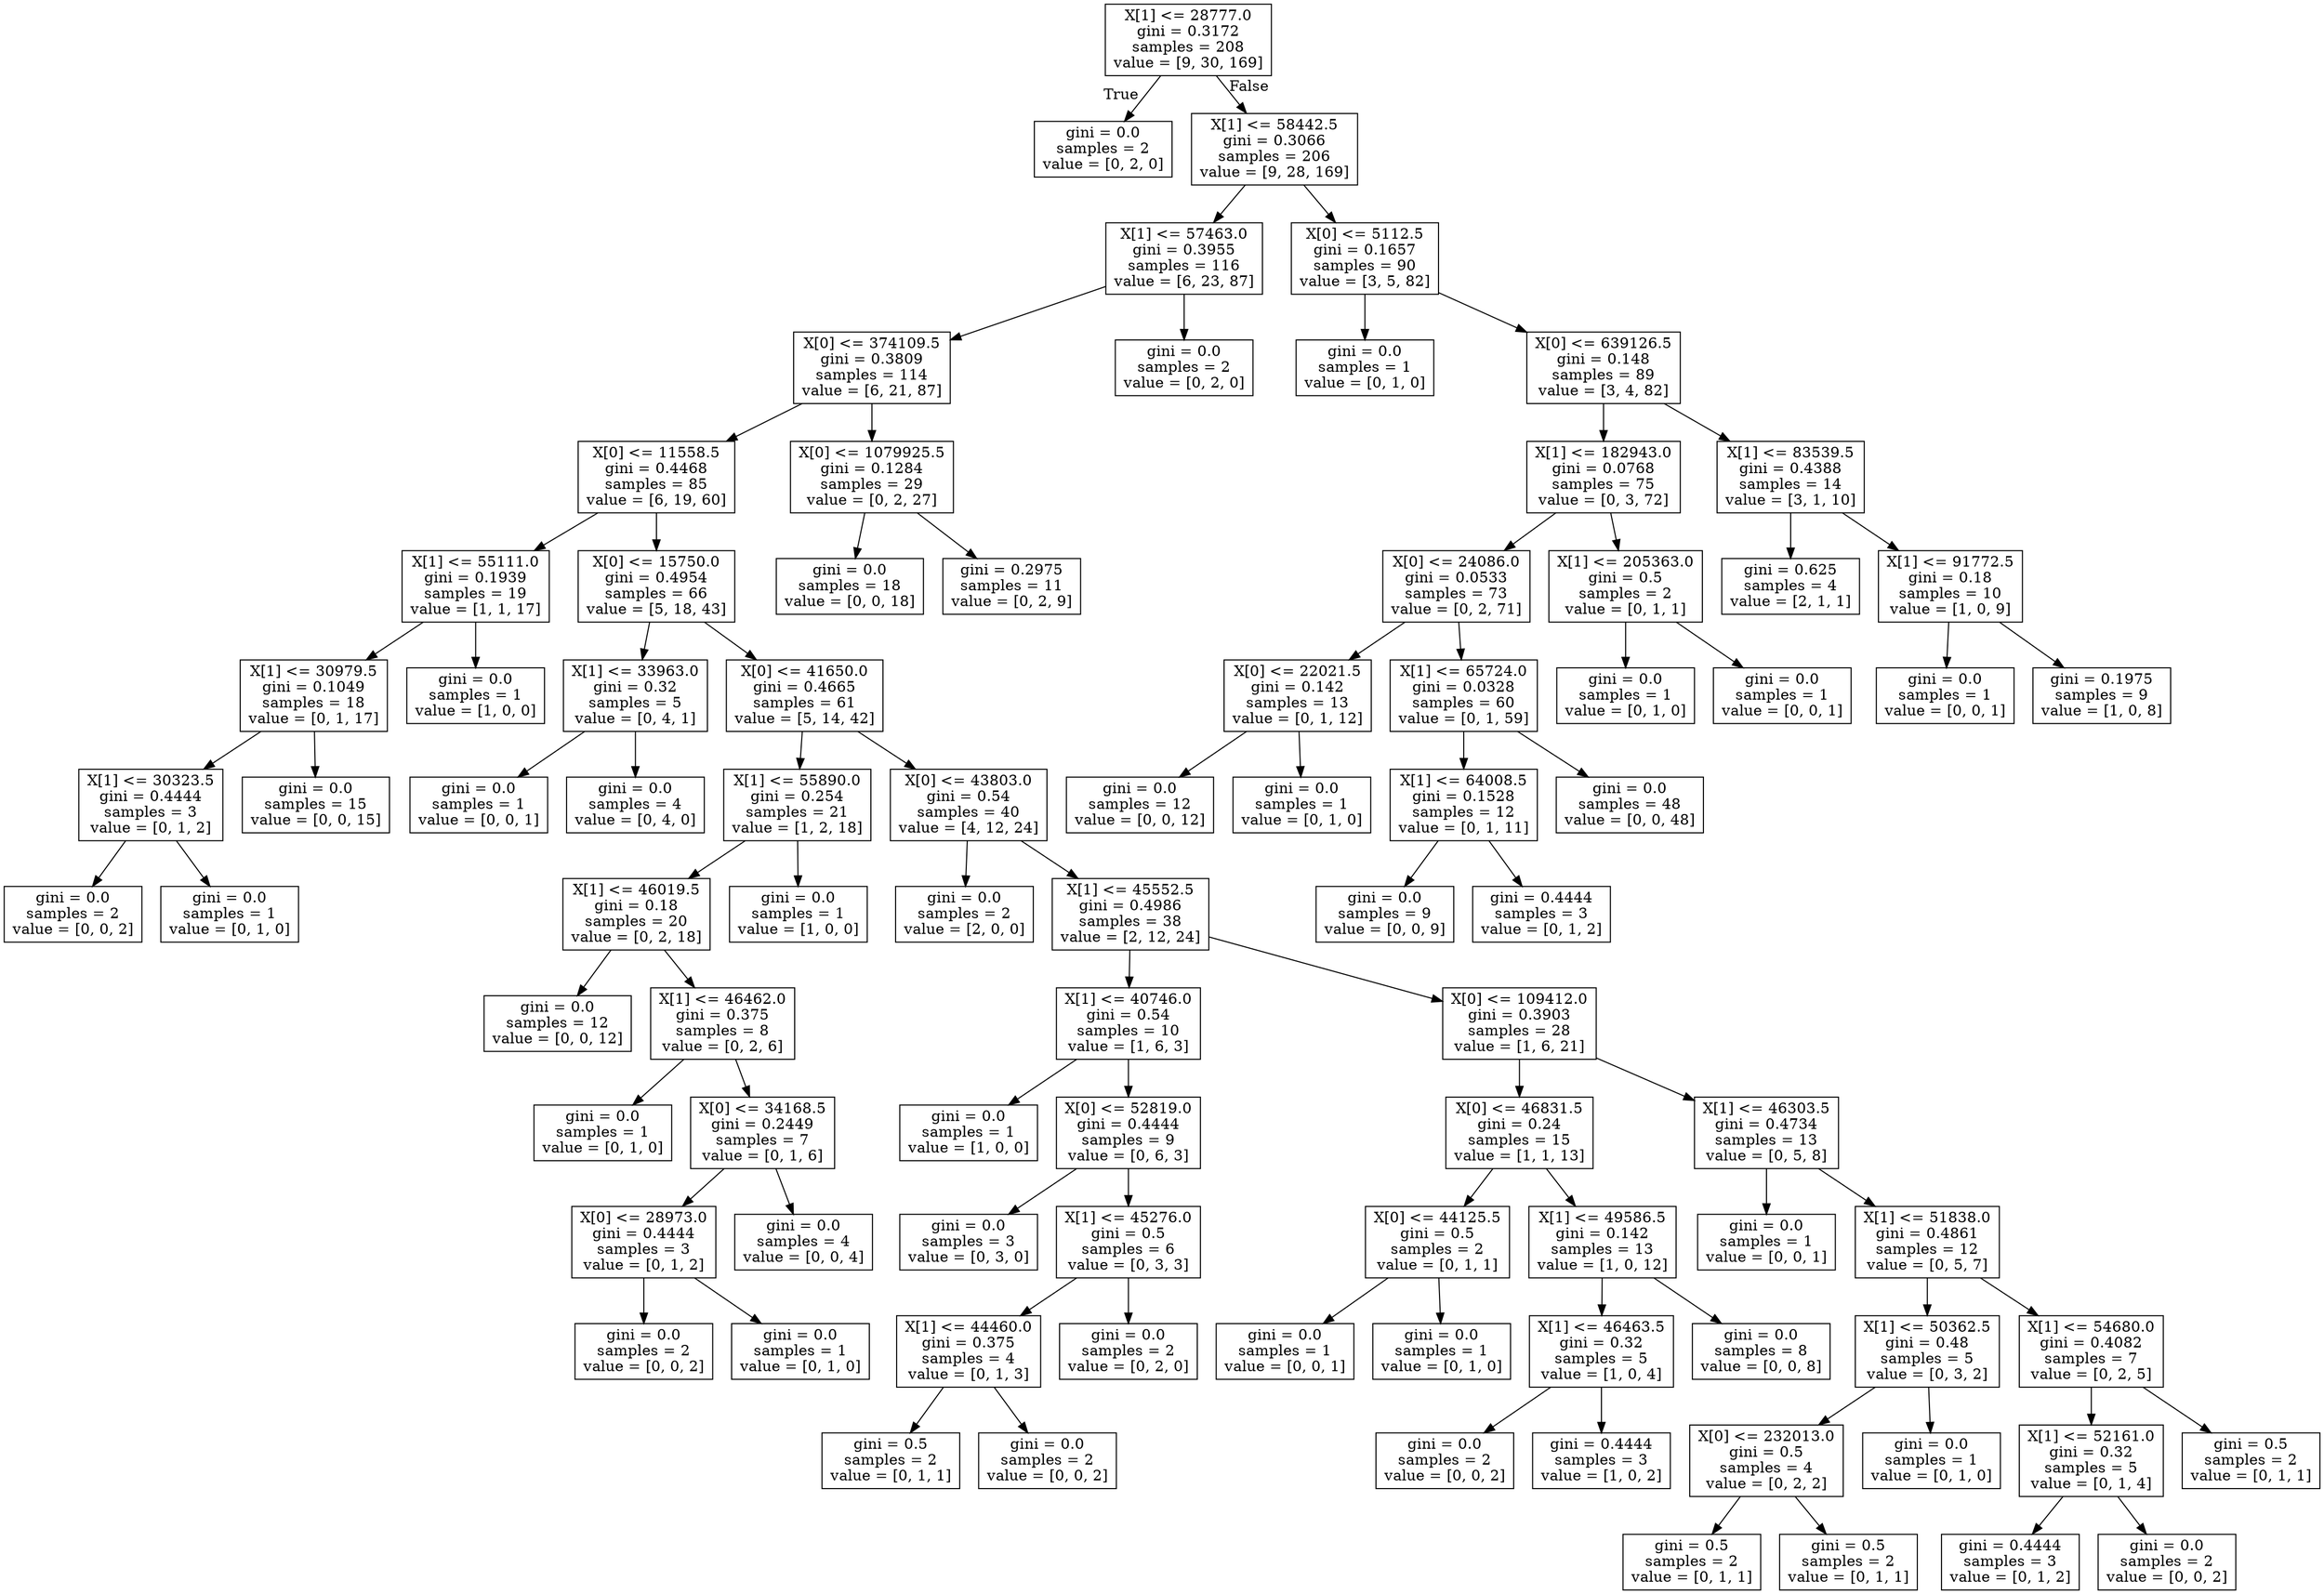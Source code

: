 digraph Tree {
node [shape=box] ;
0 [label="X[1] <= 28777.0\ngini = 0.3172\nsamples = 208\nvalue = [9, 30, 169]"] ;
1 [label="gini = 0.0\nsamples = 2\nvalue = [0, 2, 0]"] ;
0 -> 1 [labeldistance=2.5, labelangle=45, headlabel="True"] ;
2 [label="X[1] <= 58442.5\ngini = 0.3066\nsamples = 206\nvalue = [9, 28, 169]"] ;
0 -> 2 [labeldistance=2.5, labelangle=-45, headlabel="False"] ;
3 [label="X[1] <= 57463.0\ngini = 0.3955\nsamples = 116\nvalue = [6, 23, 87]"] ;
2 -> 3 ;
4 [label="X[0] <= 374109.5\ngini = 0.3809\nsamples = 114\nvalue = [6, 21, 87]"] ;
3 -> 4 ;
5 [label="X[0] <= 11558.5\ngini = 0.4468\nsamples = 85\nvalue = [6, 19, 60]"] ;
4 -> 5 ;
6 [label="X[1] <= 55111.0\ngini = 0.1939\nsamples = 19\nvalue = [1, 1, 17]"] ;
5 -> 6 ;
7 [label="X[1] <= 30979.5\ngini = 0.1049\nsamples = 18\nvalue = [0, 1, 17]"] ;
6 -> 7 ;
8 [label="X[1] <= 30323.5\ngini = 0.4444\nsamples = 3\nvalue = [0, 1, 2]"] ;
7 -> 8 ;
9 [label="gini = 0.0\nsamples = 2\nvalue = [0, 0, 2]"] ;
8 -> 9 ;
10 [label="gini = 0.0\nsamples = 1\nvalue = [0, 1, 0]"] ;
8 -> 10 ;
11 [label="gini = 0.0\nsamples = 15\nvalue = [0, 0, 15]"] ;
7 -> 11 ;
12 [label="gini = 0.0\nsamples = 1\nvalue = [1, 0, 0]"] ;
6 -> 12 ;
13 [label="X[0] <= 15750.0\ngini = 0.4954\nsamples = 66\nvalue = [5, 18, 43]"] ;
5 -> 13 ;
14 [label="X[1] <= 33963.0\ngini = 0.32\nsamples = 5\nvalue = [0, 4, 1]"] ;
13 -> 14 ;
15 [label="gini = 0.0\nsamples = 1\nvalue = [0, 0, 1]"] ;
14 -> 15 ;
16 [label="gini = 0.0\nsamples = 4\nvalue = [0, 4, 0]"] ;
14 -> 16 ;
17 [label="X[0] <= 41650.0\ngini = 0.4665\nsamples = 61\nvalue = [5, 14, 42]"] ;
13 -> 17 ;
18 [label="X[1] <= 55890.0\ngini = 0.254\nsamples = 21\nvalue = [1, 2, 18]"] ;
17 -> 18 ;
19 [label="X[1] <= 46019.5\ngini = 0.18\nsamples = 20\nvalue = [0, 2, 18]"] ;
18 -> 19 ;
20 [label="gini = 0.0\nsamples = 12\nvalue = [0, 0, 12]"] ;
19 -> 20 ;
21 [label="X[1] <= 46462.0\ngini = 0.375\nsamples = 8\nvalue = [0, 2, 6]"] ;
19 -> 21 ;
22 [label="gini = 0.0\nsamples = 1\nvalue = [0, 1, 0]"] ;
21 -> 22 ;
23 [label="X[0] <= 34168.5\ngini = 0.2449\nsamples = 7\nvalue = [0, 1, 6]"] ;
21 -> 23 ;
24 [label="X[0] <= 28973.0\ngini = 0.4444\nsamples = 3\nvalue = [0, 1, 2]"] ;
23 -> 24 ;
25 [label="gini = 0.0\nsamples = 2\nvalue = [0, 0, 2]"] ;
24 -> 25 ;
26 [label="gini = 0.0\nsamples = 1\nvalue = [0, 1, 0]"] ;
24 -> 26 ;
27 [label="gini = 0.0\nsamples = 4\nvalue = [0, 0, 4]"] ;
23 -> 27 ;
28 [label="gini = 0.0\nsamples = 1\nvalue = [1, 0, 0]"] ;
18 -> 28 ;
29 [label="X[0] <= 43803.0\ngini = 0.54\nsamples = 40\nvalue = [4, 12, 24]"] ;
17 -> 29 ;
30 [label="gini = 0.0\nsamples = 2\nvalue = [2, 0, 0]"] ;
29 -> 30 ;
31 [label="X[1] <= 45552.5\ngini = 0.4986\nsamples = 38\nvalue = [2, 12, 24]"] ;
29 -> 31 ;
32 [label="X[1] <= 40746.0\ngini = 0.54\nsamples = 10\nvalue = [1, 6, 3]"] ;
31 -> 32 ;
33 [label="gini = 0.0\nsamples = 1\nvalue = [1, 0, 0]"] ;
32 -> 33 ;
34 [label="X[0] <= 52819.0\ngini = 0.4444\nsamples = 9\nvalue = [0, 6, 3]"] ;
32 -> 34 ;
35 [label="gini = 0.0\nsamples = 3\nvalue = [0, 3, 0]"] ;
34 -> 35 ;
36 [label="X[1] <= 45276.0\ngini = 0.5\nsamples = 6\nvalue = [0, 3, 3]"] ;
34 -> 36 ;
37 [label="X[1] <= 44460.0\ngini = 0.375\nsamples = 4\nvalue = [0, 1, 3]"] ;
36 -> 37 ;
38 [label="gini = 0.5\nsamples = 2\nvalue = [0, 1, 1]"] ;
37 -> 38 ;
39 [label="gini = 0.0\nsamples = 2\nvalue = [0, 0, 2]"] ;
37 -> 39 ;
40 [label="gini = 0.0\nsamples = 2\nvalue = [0, 2, 0]"] ;
36 -> 40 ;
41 [label="X[0] <= 109412.0\ngini = 0.3903\nsamples = 28\nvalue = [1, 6, 21]"] ;
31 -> 41 ;
42 [label="X[0] <= 46831.5\ngini = 0.24\nsamples = 15\nvalue = [1, 1, 13]"] ;
41 -> 42 ;
43 [label="X[0] <= 44125.5\ngini = 0.5\nsamples = 2\nvalue = [0, 1, 1]"] ;
42 -> 43 ;
44 [label="gini = 0.0\nsamples = 1\nvalue = [0, 0, 1]"] ;
43 -> 44 ;
45 [label="gini = 0.0\nsamples = 1\nvalue = [0, 1, 0]"] ;
43 -> 45 ;
46 [label="X[1] <= 49586.5\ngini = 0.142\nsamples = 13\nvalue = [1, 0, 12]"] ;
42 -> 46 ;
47 [label="X[1] <= 46463.5\ngini = 0.32\nsamples = 5\nvalue = [1, 0, 4]"] ;
46 -> 47 ;
48 [label="gini = 0.0\nsamples = 2\nvalue = [0, 0, 2]"] ;
47 -> 48 ;
49 [label="gini = 0.4444\nsamples = 3\nvalue = [1, 0, 2]"] ;
47 -> 49 ;
50 [label="gini = 0.0\nsamples = 8\nvalue = [0, 0, 8]"] ;
46 -> 50 ;
51 [label="X[1] <= 46303.5\ngini = 0.4734\nsamples = 13\nvalue = [0, 5, 8]"] ;
41 -> 51 ;
52 [label="gini = 0.0\nsamples = 1\nvalue = [0, 0, 1]"] ;
51 -> 52 ;
53 [label="X[1] <= 51838.0\ngini = 0.4861\nsamples = 12\nvalue = [0, 5, 7]"] ;
51 -> 53 ;
54 [label="X[1] <= 50362.5\ngini = 0.48\nsamples = 5\nvalue = [0, 3, 2]"] ;
53 -> 54 ;
55 [label="X[0] <= 232013.0\ngini = 0.5\nsamples = 4\nvalue = [0, 2, 2]"] ;
54 -> 55 ;
56 [label="gini = 0.5\nsamples = 2\nvalue = [0, 1, 1]"] ;
55 -> 56 ;
57 [label="gini = 0.5\nsamples = 2\nvalue = [0, 1, 1]"] ;
55 -> 57 ;
58 [label="gini = 0.0\nsamples = 1\nvalue = [0, 1, 0]"] ;
54 -> 58 ;
59 [label="X[1] <= 54680.0\ngini = 0.4082\nsamples = 7\nvalue = [0, 2, 5]"] ;
53 -> 59 ;
60 [label="X[1] <= 52161.0\ngini = 0.32\nsamples = 5\nvalue = [0, 1, 4]"] ;
59 -> 60 ;
61 [label="gini = 0.4444\nsamples = 3\nvalue = [0, 1, 2]"] ;
60 -> 61 ;
62 [label="gini = 0.0\nsamples = 2\nvalue = [0, 0, 2]"] ;
60 -> 62 ;
63 [label="gini = 0.5\nsamples = 2\nvalue = [0, 1, 1]"] ;
59 -> 63 ;
64 [label="X[0] <= 1079925.5\ngini = 0.1284\nsamples = 29\nvalue = [0, 2, 27]"] ;
4 -> 64 ;
65 [label="gini = 0.0\nsamples = 18\nvalue = [0, 0, 18]"] ;
64 -> 65 ;
66 [label="gini = 0.2975\nsamples = 11\nvalue = [0, 2, 9]"] ;
64 -> 66 ;
67 [label="gini = 0.0\nsamples = 2\nvalue = [0, 2, 0]"] ;
3 -> 67 ;
68 [label="X[0] <= 5112.5\ngini = 0.1657\nsamples = 90\nvalue = [3, 5, 82]"] ;
2 -> 68 ;
69 [label="gini = 0.0\nsamples = 1\nvalue = [0, 1, 0]"] ;
68 -> 69 ;
70 [label="X[0] <= 639126.5\ngini = 0.148\nsamples = 89\nvalue = [3, 4, 82]"] ;
68 -> 70 ;
71 [label="X[1] <= 182943.0\ngini = 0.0768\nsamples = 75\nvalue = [0, 3, 72]"] ;
70 -> 71 ;
72 [label="X[0] <= 24086.0\ngini = 0.0533\nsamples = 73\nvalue = [0, 2, 71]"] ;
71 -> 72 ;
73 [label="X[0] <= 22021.5\ngini = 0.142\nsamples = 13\nvalue = [0, 1, 12]"] ;
72 -> 73 ;
74 [label="gini = 0.0\nsamples = 12\nvalue = [0, 0, 12]"] ;
73 -> 74 ;
75 [label="gini = 0.0\nsamples = 1\nvalue = [0, 1, 0]"] ;
73 -> 75 ;
76 [label="X[1] <= 65724.0\ngini = 0.0328\nsamples = 60\nvalue = [0, 1, 59]"] ;
72 -> 76 ;
77 [label="X[1] <= 64008.5\ngini = 0.1528\nsamples = 12\nvalue = [0, 1, 11]"] ;
76 -> 77 ;
78 [label="gini = 0.0\nsamples = 9\nvalue = [0, 0, 9]"] ;
77 -> 78 ;
79 [label="gini = 0.4444\nsamples = 3\nvalue = [0, 1, 2]"] ;
77 -> 79 ;
80 [label="gini = 0.0\nsamples = 48\nvalue = [0, 0, 48]"] ;
76 -> 80 ;
81 [label="X[1] <= 205363.0\ngini = 0.5\nsamples = 2\nvalue = [0, 1, 1]"] ;
71 -> 81 ;
82 [label="gini = 0.0\nsamples = 1\nvalue = [0, 1, 0]"] ;
81 -> 82 ;
83 [label="gini = 0.0\nsamples = 1\nvalue = [0, 0, 1]"] ;
81 -> 83 ;
84 [label="X[1] <= 83539.5\ngini = 0.4388\nsamples = 14\nvalue = [3, 1, 10]"] ;
70 -> 84 ;
85 [label="gini = 0.625\nsamples = 4\nvalue = [2, 1, 1]"] ;
84 -> 85 ;
86 [label="X[1] <= 91772.5\ngini = 0.18\nsamples = 10\nvalue = [1, 0, 9]"] ;
84 -> 86 ;
87 [label="gini = 0.0\nsamples = 1\nvalue = [0, 0, 1]"] ;
86 -> 87 ;
88 [label="gini = 0.1975\nsamples = 9\nvalue = [1, 0, 8]"] ;
86 -> 88 ;
}